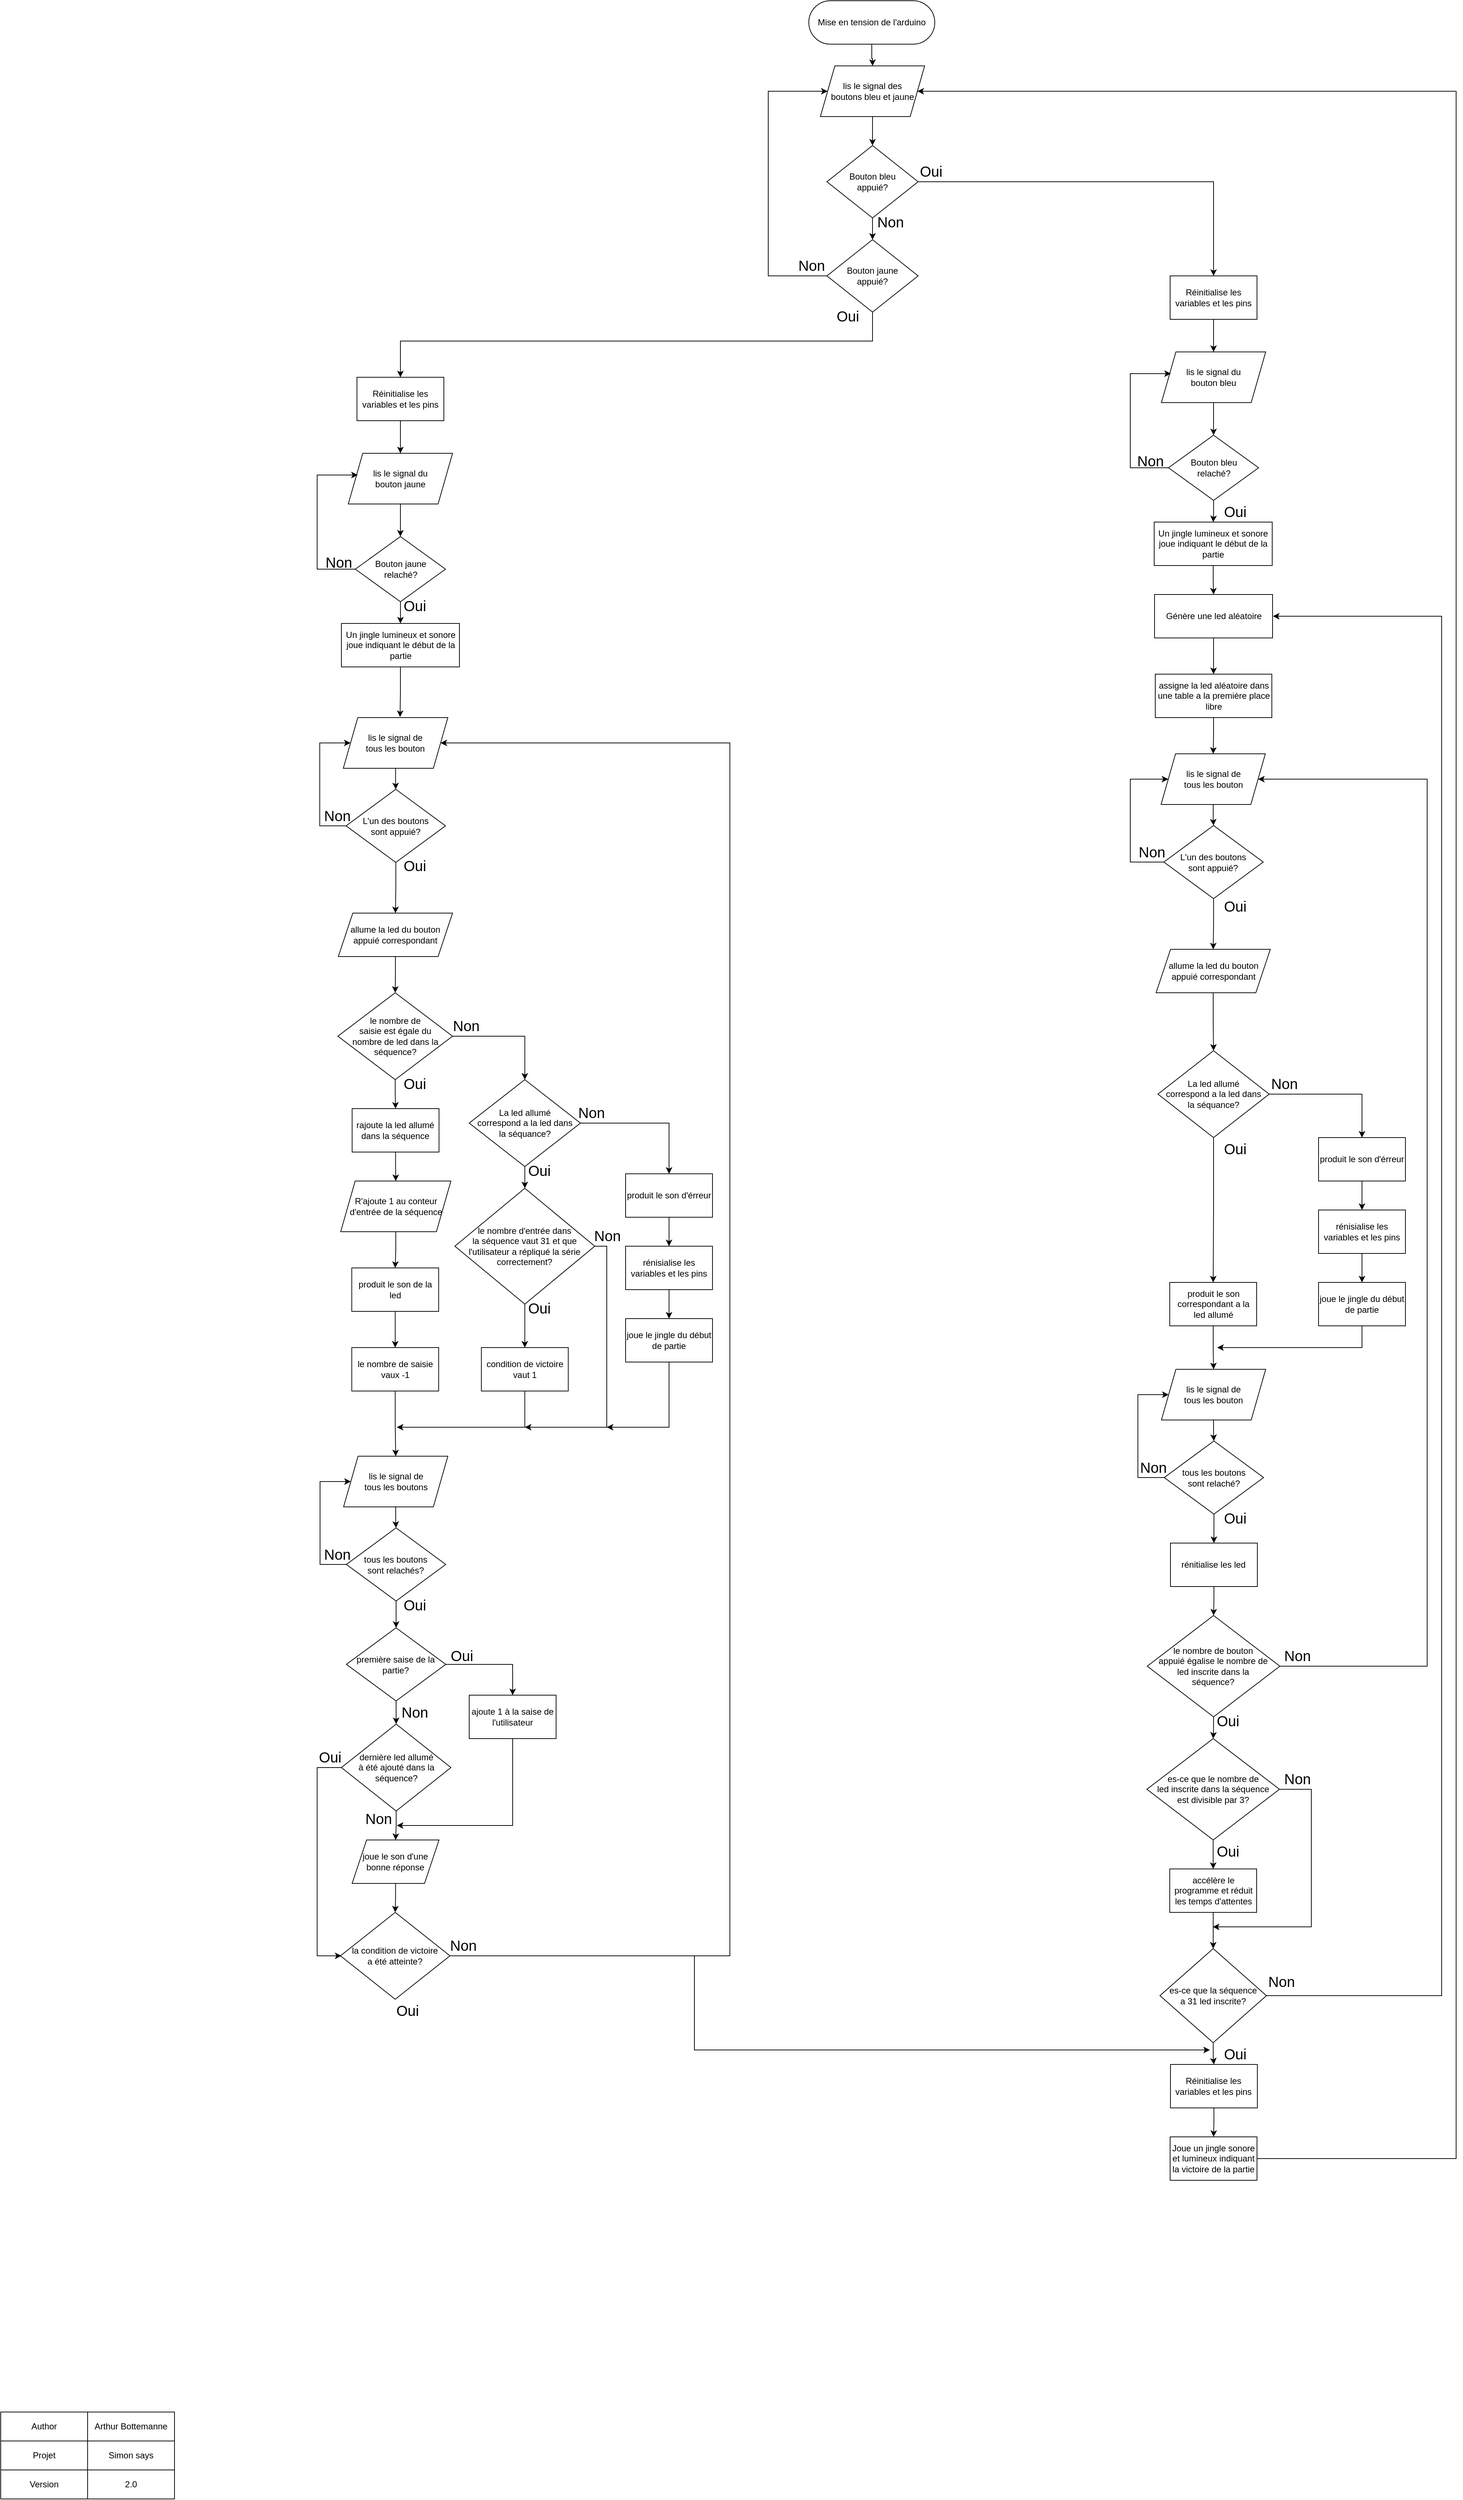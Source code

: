<mxfile version="14.5.1" type="device"><diagram id="EsCPpUALSrnxsqjqgeBU" name="Page-1"><mxGraphModel dx="4951" dy="2364" grid="1" gridSize="10" guides="1" tooltips="1" connect="1" arrows="1" fold="1" page="1" pageScale="1" pageWidth="827" pageHeight="1169" math="0" shadow="0"><root><mxCell id="0"/><mxCell id="1" parent="0"/><mxCell id="ux7TA95_iV9P_uFQLian-8" style="edgeStyle=orthogonalEdgeStyle;rounded=0;orthogonalLoop=1;jettySize=auto;html=1;entryX=0.5;entryY=0;entryDx=0;entryDy=0;" parent="1" source="VjRjvt4UiLMIAmzE3RNo-1" target="ux7TA95_iV9P_uFQLian-7" edge="1"><mxGeometry relative="1" as="geometry"/></mxCell><mxCell id="VjRjvt4UiLMIAmzE3RNo-1" value="Mise en tension de l'arduino" style="rounded=1;whiteSpace=wrap;html=1;arcSize=50;" parent="1" vertex="1"><mxGeometry x="326" y="30" width="174" height="60" as="geometry"/></mxCell><mxCell id="VjRjvt4UiLMIAmzE3RNo-11" style="edgeStyle=orthogonalEdgeStyle;rounded=0;orthogonalLoop=1;jettySize=auto;html=1;" parent="1" source="VjRjvt4UiLMIAmzE3RNo-7" target="VjRjvt4UiLMIAmzE3RNo-10" edge="1"><mxGeometry relative="1" as="geometry"/></mxCell><mxCell id="VjRjvt4UiLMIAmzE3RNo-7" value="Un jingle lumineux et sonore joue indiquant le début de la partie" style="rounded=0;whiteSpace=wrap;html=1;" parent="1" vertex="1"><mxGeometry x="803" y="750" width="163" height="60" as="geometry"/></mxCell><mxCell id="VjRjvt4UiLMIAmzE3RNo-13" value="" style="edgeStyle=orthogonalEdgeStyle;rounded=0;orthogonalLoop=1;jettySize=auto;html=1;" parent="1" source="VjRjvt4UiLMIAmzE3RNo-10" target="VjRjvt4UiLMIAmzE3RNo-12" edge="1"><mxGeometry relative="1" as="geometry"/></mxCell><mxCell id="VjRjvt4UiLMIAmzE3RNo-10" value="Génère une led aléatoire" style="rounded=0;whiteSpace=wrap;html=1;" parent="1" vertex="1"><mxGeometry x="803.5" y="850" width="163" height="60" as="geometry"/></mxCell><mxCell id="ux7TA95_iV9P_uFQLian-32" style="edgeStyle=orthogonalEdgeStyle;rounded=0;orthogonalLoop=1;jettySize=auto;html=1;entryX=0.5;entryY=0;entryDx=0;entryDy=0;" parent="1" source="VjRjvt4UiLMIAmzE3RNo-12" target="ux7TA95_iV9P_uFQLian-31" edge="1"><mxGeometry relative="1" as="geometry"/></mxCell><mxCell id="VjRjvt4UiLMIAmzE3RNo-12" value="assigne la led aléatoire dans une table a la première place libre" style="whiteSpace=wrap;html=1;rounded=0;" parent="1" vertex="1"><mxGeometry x="804.5" y="960" width="161" height="60" as="geometry"/></mxCell><mxCell id="ux7TA95_iV9P_uFQLian-13" style="edgeStyle=orthogonalEdgeStyle;rounded=0;orthogonalLoop=1;jettySize=auto;html=1;entryX=0.5;entryY=0;entryDx=0;entryDy=0;" parent="1" source="ux7TA95_iV9P_uFQLian-7" target="ux7TA95_iV9P_uFQLian-9" edge="1"><mxGeometry relative="1" as="geometry"/></mxCell><mxCell id="ux7TA95_iV9P_uFQLian-7" value="lis le signal des&lt;br&gt;boutons bleu et jaune" style="shape=parallelogram;perimeter=parallelogramPerimeter;whiteSpace=wrap;html=1;fixedSize=1;" parent="1" vertex="1"><mxGeometry x="342" y="120" width="144" height="70" as="geometry"/></mxCell><mxCell id="ux7TA95_iV9P_uFQLian-14" style="edgeStyle=orthogonalEdgeStyle;rounded=0;orthogonalLoop=1;jettySize=auto;html=1;entryX=0.5;entryY=0;entryDx=0;entryDy=0;" parent="1" source="ux7TA95_iV9P_uFQLian-9" target="ux7TA95_iV9P_uFQLian-10" edge="1"><mxGeometry relative="1" as="geometry"/></mxCell><mxCell id="ux7TA95_iV9P_uFQLian-47" style="edgeStyle=orthogonalEdgeStyle;rounded=0;orthogonalLoop=1;jettySize=auto;html=1;entryX=0.5;entryY=0;entryDx=0;entryDy=0;" parent="1" source="ux7TA95_iV9P_uFQLian-9" target="ux7TA95_iV9P_uFQLian-17" edge="1"><mxGeometry relative="1" as="geometry"/></mxCell><mxCell id="ux7TA95_iV9P_uFQLian-9" value="Bouton bleu &lt;br&gt;appuié?" style="rhombus;whiteSpace=wrap;html=1;" parent="1" vertex="1"><mxGeometry x="351" y="230" width="126" height="100" as="geometry"/></mxCell><mxCell id="ux7TA95_iV9P_uFQLian-11" style="edgeStyle=orthogonalEdgeStyle;rounded=0;orthogonalLoop=1;jettySize=auto;html=1;entryX=0;entryY=0.5;entryDx=0;entryDy=0;" parent="1" source="ux7TA95_iV9P_uFQLian-10" target="ux7TA95_iV9P_uFQLian-7" edge="1"><mxGeometry relative="1" as="geometry"><mxPoint x="190" y="150" as="targetPoint"/><Array as="points"><mxPoint x="270" y="410"/><mxPoint x="270" y="155"/></Array></mxGeometry></mxCell><mxCell id="ux7TA95_iV9P_uFQLian-95" style="edgeStyle=orthogonalEdgeStyle;rounded=0;orthogonalLoop=1;jettySize=auto;html=1;entryX=0.5;entryY=0;entryDx=0;entryDy=0;" parent="1" source="ux7TA95_iV9P_uFQLian-10" target="ux7TA95_iV9P_uFQLian-90" edge="1"><mxGeometry relative="1" as="geometry"><Array as="points"><mxPoint x="414" y="500"/><mxPoint x="-238" y="500"/></Array></mxGeometry></mxCell><mxCell id="ux7TA95_iV9P_uFQLian-10" value="Bouton jaune&lt;br&gt;appuié?" style="rhombus;whiteSpace=wrap;html=1;" parent="1" vertex="1"><mxGeometry x="351" y="360" width="126" height="100" as="geometry"/></mxCell><mxCell id="ux7TA95_iV9P_uFQLian-20" style="edgeStyle=orthogonalEdgeStyle;rounded=0;orthogonalLoop=1;jettySize=auto;html=1;entryX=0.5;entryY=0;entryDx=0;entryDy=0;" parent="1" source="ux7TA95_iV9P_uFQLian-17" target="ux7TA95_iV9P_uFQLian-18" edge="1"><mxGeometry relative="1" as="geometry"/></mxCell><mxCell id="ux7TA95_iV9P_uFQLian-17" value="Réinitialise les variables et les pins" style="rounded=0;whiteSpace=wrap;html=1;" parent="1" vertex="1"><mxGeometry x="825" y="410" width="120" height="60" as="geometry"/></mxCell><mxCell id="ux7TA95_iV9P_uFQLian-22" style="edgeStyle=orthogonalEdgeStyle;rounded=0;orthogonalLoop=1;jettySize=auto;html=1;entryX=0.5;entryY=0;entryDx=0;entryDy=0;" parent="1" source="ux7TA95_iV9P_uFQLian-18" target="ux7TA95_iV9P_uFQLian-21" edge="1"><mxGeometry relative="1" as="geometry"/></mxCell><mxCell id="ux7TA95_iV9P_uFQLian-18" value="lis le signal du &lt;br&gt;bouton bleu" style="shape=parallelogram;perimeter=parallelogramPerimeter;whiteSpace=wrap;html=1;fixedSize=1;" parent="1" vertex="1"><mxGeometry x="813" y="515" width="144" height="70" as="geometry"/></mxCell><mxCell id="ux7TA95_iV9P_uFQLian-23" style="edgeStyle=orthogonalEdgeStyle;rounded=0;orthogonalLoop=1;jettySize=auto;html=1;entryX=0.091;entryY=0.429;entryDx=0;entryDy=0;entryPerimeter=0;" parent="1" source="ux7TA95_iV9P_uFQLian-21" target="ux7TA95_iV9P_uFQLian-18" edge="1"><mxGeometry relative="1" as="geometry"><mxPoint x="730" y="530" as="targetPoint"/><Array as="points"><mxPoint x="770" y="675"/><mxPoint x="770" y="545"/></Array></mxGeometry></mxCell><mxCell id="ux7TA95_iV9P_uFQLian-25" style="edgeStyle=orthogonalEdgeStyle;rounded=0;orthogonalLoop=1;jettySize=auto;html=1;entryX=0.5;entryY=0;entryDx=0;entryDy=0;" parent="1" source="ux7TA95_iV9P_uFQLian-21" target="VjRjvt4UiLMIAmzE3RNo-7" edge="1"><mxGeometry relative="1" as="geometry"/></mxCell><mxCell id="ux7TA95_iV9P_uFQLian-21" value="Bouton bleu &lt;br&gt;relaché?" style="rhombus;whiteSpace=wrap;html=1;" parent="1" vertex="1"><mxGeometry x="822.75" y="630" width="124.5" height="90" as="geometry"/></mxCell><mxCell id="ux7TA95_iV9P_uFQLian-35" style="edgeStyle=orthogonalEdgeStyle;rounded=0;orthogonalLoop=1;jettySize=auto;html=1;entryX=0.5;entryY=0;entryDx=0;entryDy=0;" parent="1" source="ux7TA95_iV9P_uFQLian-31" target="ux7TA95_iV9P_uFQLian-33" edge="1"><mxGeometry relative="1" as="geometry"/></mxCell><mxCell id="ux7TA95_iV9P_uFQLian-31" value="lis le signal de &lt;br&gt;tous les bouton" style="shape=parallelogram;perimeter=parallelogramPerimeter;whiteSpace=wrap;html=1;fixedSize=1;" parent="1" vertex="1"><mxGeometry x="812.5" y="1070" width="144" height="70" as="geometry"/></mxCell><mxCell id="ux7TA95_iV9P_uFQLian-34" style="edgeStyle=orthogonalEdgeStyle;rounded=0;orthogonalLoop=1;jettySize=auto;html=1;entryX=0;entryY=0.5;entryDx=0;entryDy=0;" parent="1" source="ux7TA95_iV9P_uFQLian-33" target="ux7TA95_iV9P_uFQLian-31" edge="1"><mxGeometry relative="1" as="geometry"><mxPoint x="770" y="1100" as="targetPoint"/><Array as="points"><mxPoint x="770" y="1220"/><mxPoint x="770" y="1105"/></Array></mxGeometry></mxCell><mxCell id="ux7TA95_iV9P_uFQLian-87" style="edgeStyle=orthogonalEdgeStyle;rounded=0;orthogonalLoop=1;jettySize=auto;html=1;entryX=0.5;entryY=0;entryDx=0;entryDy=0;" parent="1" source="ux7TA95_iV9P_uFQLian-33" target="ux7TA95_iV9P_uFQLian-86" edge="1"><mxGeometry relative="1" as="geometry"/></mxCell><mxCell id="ux7TA95_iV9P_uFQLian-33" value="L'un des boutons &lt;br&gt;sont appuié?" style="rhombus;whiteSpace=wrap;html=1;" parent="1" vertex="1"><mxGeometry x="816.37" y="1169" width="137.25" height="101" as="geometry"/></mxCell><mxCell id="ux7TA95_iV9P_uFQLian-51" style="edgeStyle=orthogonalEdgeStyle;rounded=0;orthogonalLoop=1;jettySize=auto;html=1;" parent="1" source="ux7TA95_iV9P_uFQLian-49" edge="1"><mxGeometry relative="1" as="geometry"><mxPoint x="1090" y="1600" as="targetPoint"/><Array as="points"><mxPoint x="1090" y="1540"/></Array></mxGeometry></mxCell><mxCell id="ux7TA95_iV9P_uFQLian-59" style="edgeStyle=orthogonalEdgeStyle;rounded=0;orthogonalLoop=1;jettySize=auto;html=1;entryX=0.5;entryY=0;entryDx=0;entryDy=0;" parent="1" source="ux7TA95_iV9P_uFQLian-49" target="ux7TA95_iV9P_uFQLian-58" edge="1"><mxGeometry relative="1" as="geometry"/></mxCell><mxCell id="ux7TA95_iV9P_uFQLian-49" value="La led allumé &lt;br&gt;correspond a la led dans &lt;br&gt;la séquance?" style="rhombus;whiteSpace=wrap;html=1;" parent="1" vertex="1"><mxGeometry x="808.18" y="1480" width="153.62" height="120" as="geometry"/></mxCell><mxCell id="ux7TA95_iV9P_uFQLian-53" style="edgeStyle=orthogonalEdgeStyle;rounded=0;orthogonalLoop=1;jettySize=auto;html=1;" parent="1" source="ux7TA95_iV9P_uFQLian-52" edge="1"><mxGeometry relative="1" as="geometry"><mxPoint x="1090" y="1700" as="targetPoint"/></mxGeometry></mxCell><mxCell id="ux7TA95_iV9P_uFQLian-52" value="produit le son d'érreur" style="rounded=0;whiteSpace=wrap;html=1;" parent="1" vertex="1"><mxGeometry x="1030" y="1600" width="120" height="60" as="geometry"/></mxCell><mxCell id="ux7TA95_iV9P_uFQLian-55" style="edgeStyle=orthogonalEdgeStyle;rounded=0;orthogonalLoop=1;jettySize=auto;html=1;" parent="1" source="ux7TA95_iV9P_uFQLian-54" edge="1"><mxGeometry relative="1" as="geometry"><mxPoint x="1090" y="1800" as="targetPoint"/></mxGeometry></mxCell><mxCell id="ux7TA95_iV9P_uFQLian-54" value="rénisialise les variables et les pins" style="rounded=0;whiteSpace=wrap;html=1;" parent="1" vertex="1"><mxGeometry x="1030" y="1700" width="120" height="60" as="geometry"/></mxCell><mxCell id="ux7TA95_iV9P_uFQLian-61" style="edgeStyle=orthogonalEdgeStyle;rounded=0;orthogonalLoop=1;jettySize=auto;html=1;" parent="1" source="ux7TA95_iV9P_uFQLian-56" edge="1"><mxGeometry relative="1" as="geometry"><mxPoint x="890" y="1890" as="targetPoint"/><Array as="points"><mxPoint x="1090" y="1890"/></Array></mxGeometry></mxCell><mxCell id="ux7TA95_iV9P_uFQLian-56" value="joue le jingle du début de partie" style="rounded=0;whiteSpace=wrap;html=1;" parent="1" vertex="1"><mxGeometry x="1030" y="1800" width="120" height="60" as="geometry"/></mxCell><mxCell id="ux7TA95_iV9P_uFQLian-66" style="edgeStyle=orthogonalEdgeStyle;rounded=0;orthogonalLoop=1;jettySize=auto;html=1;entryX=0.5;entryY=0;entryDx=0;entryDy=0;" parent="1" source="ux7TA95_iV9P_uFQLian-58" target="ux7TA95_iV9P_uFQLian-63" edge="1"><mxGeometry relative="1" as="geometry"/></mxCell><mxCell id="ux7TA95_iV9P_uFQLian-58" value="produit le son correspondant a la led allumé" style="rounded=0;whiteSpace=wrap;html=1;" parent="1" vertex="1"><mxGeometry x="824.5" y="1800" width="120" height="60" as="geometry"/></mxCell><mxCell id="ux7TA95_iV9P_uFQLian-62" style="edgeStyle=orthogonalEdgeStyle;rounded=0;orthogonalLoop=1;jettySize=auto;html=1;entryX=0.5;entryY=0;entryDx=0;entryDy=0;" parent="1" source="ux7TA95_iV9P_uFQLian-63" target="ux7TA95_iV9P_uFQLian-65" edge="1"><mxGeometry relative="1" as="geometry"/></mxCell><mxCell id="ux7TA95_iV9P_uFQLian-63" value="lis le signal de &lt;br&gt;tous les bouton" style="shape=parallelogram;perimeter=parallelogramPerimeter;whiteSpace=wrap;html=1;fixedSize=1;" parent="1" vertex="1"><mxGeometry x="813" y="1920" width="144" height="70" as="geometry"/></mxCell><mxCell id="ux7TA95_iV9P_uFQLian-64" style="edgeStyle=orthogonalEdgeStyle;rounded=0;orthogonalLoop=1;jettySize=auto;html=1;entryX=0;entryY=0.5;entryDx=0;entryDy=0;" parent="1" source="ux7TA95_iV9P_uFQLian-65" target="ux7TA95_iV9P_uFQLian-63" edge="1"><mxGeometry relative="1" as="geometry"><mxPoint x="770.5" y="1950" as="targetPoint"/><Array as="points"><mxPoint x="780.5" y="2070"/><mxPoint x="780.5" y="1955"/></Array></mxGeometry></mxCell><mxCell id="ux7TA95_iV9P_uFQLian-67" style="edgeStyle=orthogonalEdgeStyle;rounded=0;orthogonalLoop=1;jettySize=auto;html=1;" parent="1" source="ux7TA95_iV9P_uFQLian-65" edge="1"><mxGeometry relative="1" as="geometry"><mxPoint x="885.495" y="2160" as="targetPoint"/></mxGeometry></mxCell><mxCell id="ux7TA95_iV9P_uFQLian-65" value="tous les boutons &lt;br&gt;sont relaché?" style="rhombus;whiteSpace=wrap;html=1;" parent="1" vertex="1"><mxGeometry x="816.87" y="2019" width="137.25" height="101" as="geometry"/></mxCell><mxCell id="ux7TA95_iV9P_uFQLian-71" style="edgeStyle=orthogonalEdgeStyle;rounded=0;orthogonalLoop=1;jettySize=auto;html=1;entryX=0.5;entryY=0;entryDx=0;entryDy=0;" parent="1" source="ux7TA95_iV9P_uFQLian-69" target="ux7TA95_iV9P_uFQLian-70" edge="1"><mxGeometry relative="1" as="geometry"/></mxCell><mxCell id="ux7TA95_iV9P_uFQLian-69" value="rénitialise les led" style="rounded=0;whiteSpace=wrap;html=1;" parent="1" vertex="1"><mxGeometry x="825.49" y="2160" width="120" height="60" as="geometry"/></mxCell><mxCell id="ux7TA95_iV9P_uFQLian-72" style="edgeStyle=orthogonalEdgeStyle;rounded=0;orthogonalLoop=1;jettySize=auto;html=1;entryX=1;entryY=0.5;entryDx=0;entryDy=0;" parent="1" source="ux7TA95_iV9P_uFQLian-70" target="ux7TA95_iV9P_uFQLian-31" edge="1"><mxGeometry relative="1" as="geometry"><Array as="points"><mxPoint x="1180" y="2330"/><mxPoint x="1180" y="1105"/></Array></mxGeometry></mxCell><mxCell id="ux7TA95_iV9P_uFQLian-74" style="edgeStyle=orthogonalEdgeStyle;rounded=0;orthogonalLoop=1;jettySize=auto;html=1;entryX=0.5;entryY=0;entryDx=0;entryDy=0;" parent="1" source="ux7TA95_iV9P_uFQLian-70" target="ux7TA95_iV9P_uFQLian-73" edge="1"><mxGeometry relative="1" as="geometry"/></mxCell><mxCell id="ux7TA95_iV9P_uFQLian-70" value="le nombre de bouton &lt;br&gt;appuié égalise le nombre de &lt;br&gt;led inscrite dans la &lt;br&gt;séquence?" style="rhombus;whiteSpace=wrap;html=1;" parent="1" vertex="1"><mxGeometry x="793.44" y="2260" width="183.13" height="140" as="geometry"/></mxCell><mxCell id="ux7TA95_iV9P_uFQLian-76" style="edgeStyle=orthogonalEdgeStyle;rounded=0;orthogonalLoop=1;jettySize=auto;html=1;entryX=0.5;entryY=0;entryDx=0;entryDy=0;" parent="1" source="ux7TA95_iV9P_uFQLian-73" target="ux7TA95_iV9P_uFQLian-75" edge="1"><mxGeometry relative="1" as="geometry"/></mxCell><mxCell id="ux7TA95_iV9P_uFQLian-79" style="edgeStyle=orthogonalEdgeStyle;rounded=0;orthogonalLoop=1;jettySize=auto;html=1;" parent="1" source="ux7TA95_iV9P_uFQLian-73" edge="1"><mxGeometry relative="1" as="geometry"><mxPoint x="884" y="2690" as="targetPoint"/><Array as="points"><mxPoint x="1020" y="2500"/><mxPoint x="1020" y="2690"/></Array></mxGeometry></mxCell><mxCell id="ux7TA95_iV9P_uFQLian-73" value="es-ce que le nombre de &lt;br&gt;led inscrite dans la séquence &lt;br&gt;est divisible par 3?" style="rhombus;whiteSpace=wrap;html=1;" parent="1" vertex="1"><mxGeometry x="792.93" y="2430" width="183.13" height="140" as="geometry"/></mxCell><mxCell id="ux7TA95_iV9P_uFQLian-78" style="edgeStyle=orthogonalEdgeStyle;rounded=0;orthogonalLoop=1;jettySize=auto;html=1;entryX=0.5;entryY=0;entryDx=0;entryDy=0;" parent="1" source="ux7TA95_iV9P_uFQLian-75" target="ux7TA95_iV9P_uFQLian-77" edge="1"><mxGeometry relative="1" as="geometry"/></mxCell><mxCell id="ux7TA95_iV9P_uFQLian-75" value="accélère le programme et réduit les temps d'attentes" style="rounded=0;whiteSpace=wrap;html=1;" parent="1" vertex="1"><mxGeometry x="824.5" y="2610" width="120" height="60" as="geometry"/></mxCell><mxCell id="ux7TA95_iV9P_uFQLian-80" style="edgeStyle=orthogonalEdgeStyle;rounded=0;orthogonalLoop=1;jettySize=auto;html=1;" parent="1" source="ux7TA95_iV9P_uFQLian-77" edge="1"><mxGeometry relative="1" as="geometry"><mxPoint x="967" y="880" as="targetPoint"/><Array as="points"><mxPoint x="1200" y="2785"/><mxPoint x="1200" y="880"/></Array></mxGeometry></mxCell><mxCell id="ux7TA95_iV9P_uFQLian-82" style="edgeStyle=orthogonalEdgeStyle;rounded=0;orthogonalLoop=1;jettySize=auto;html=1;entryX=0.5;entryY=0;entryDx=0;entryDy=0;" parent="1" source="ux7TA95_iV9P_uFQLian-77" target="ux7TA95_iV9P_uFQLian-81" edge="1"><mxGeometry relative="1" as="geometry"/></mxCell><mxCell id="ux7TA95_iV9P_uFQLian-77" value="es-ce que la séquence &lt;br&gt;a 31 led inscrite?" style="rhombus;whiteSpace=wrap;html=1;" parent="1" vertex="1"><mxGeometry x="810.97" y="2720" width="147.07" height="130" as="geometry"/></mxCell><mxCell id="ux7TA95_iV9P_uFQLian-84" style="edgeStyle=orthogonalEdgeStyle;rounded=0;orthogonalLoop=1;jettySize=auto;html=1;entryX=0.5;entryY=0;entryDx=0;entryDy=0;" parent="1" source="ux7TA95_iV9P_uFQLian-81" target="ux7TA95_iV9P_uFQLian-83" edge="1"><mxGeometry relative="1" as="geometry"/></mxCell><mxCell id="ux7TA95_iV9P_uFQLian-81" value="Réinitialise les variables et les pins" style="rounded=0;whiteSpace=wrap;html=1;" parent="1" vertex="1"><mxGeometry x="825.49" y="2880" width="120" height="60" as="geometry"/></mxCell><mxCell id="ux7TA95_iV9P_uFQLian-85" style="edgeStyle=orthogonalEdgeStyle;rounded=0;orthogonalLoop=1;jettySize=auto;html=1;entryX=1;entryY=0.5;entryDx=0;entryDy=0;" parent="1" source="ux7TA95_iV9P_uFQLian-83" target="ux7TA95_iV9P_uFQLian-7" edge="1"><mxGeometry relative="1" as="geometry"><mxPoint x="1220" y="170" as="targetPoint"/><Array as="points"><mxPoint x="1220" y="3010"/><mxPoint x="1220" y="155"/></Array></mxGeometry></mxCell><mxCell id="ux7TA95_iV9P_uFQLian-83" value="Joue un jingle sonore et lumineux indiquant la victoire de la partie" style="rounded=0;whiteSpace=wrap;html=1;" parent="1" vertex="1"><mxGeometry x="825" y="2980" width="120" height="60" as="geometry"/></mxCell><mxCell id="ux7TA95_iV9P_uFQLian-88" style="edgeStyle=orthogonalEdgeStyle;rounded=0;orthogonalLoop=1;jettySize=auto;html=1;entryX=0.5;entryY=0;entryDx=0;entryDy=0;" parent="1" source="ux7TA95_iV9P_uFQLian-86" target="ux7TA95_iV9P_uFQLian-49" edge="1"><mxGeometry relative="1" as="geometry"/></mxCell><mxCell id="ux7TA95_iV9P_uFQLian-86" value="&lt;span&gt;allume la led du bouton appuié correspondant&lt;/span&gt;" style="shape=parallelogram;perimeter=parallelogramPerimeter;whiteSpace=wrap;html=1;fixedSize=1;" parent="1" vertex="1"><mxGeometry x="805.62" y="1340" width="157.76" height="60" as="geometry"/></mxCell><mxCell id="ux7TA95_iV9P_uFQLian-89" style="edgeStyle=orthogonalEdgeStyle;rounded=0;orthogonalLoop=1;jettySize=auto;html=1;entryX=0.5;entryY=0;entryDx=0;entryDy=0;" parent="1" source="ux7TA95_iV9P_uFQLian-90" target="ux7TA95_iV9P_uFQLian-92" edge="1"><mxGeometry relative="1" as="geometry"/></mxCell><mxCell id="ux7TA95_iV9P_uFQLian-90" value="Réinitialise les variables et les pins" style="rounded=0;whiteSpace=wrap;html=1;" parent="1" vertex="1"><mxGeometry x="-298" y="550" width="120" height="60" as="geometry"/></mxCell><mxCell id="ux7TA95_iV9P_uFQLian-91" style="edgeStyle=orthogonalEdgeStyle;rounded=0;orthogonalLoop=1;jettySize=auto;html=1;entryX=0.5;entryY=0;entryDx=0;entryDy=0;" parent="1" source="ux7TA95_iV9P_uFQLian-92" target="ux7TA95_iV9P_uFQLian-94" edge="1"><mxGeometry relative="1" as="geometry"/></mxCell><mxCell id="ux7TA95_iV9P_uFQLian-92" value="lis le signal du &lt;br&gt;bouton jaune" style="shape=parallelogram;perimeter=parallelogramPerimeter;whiteSpace=wrap;html=1;fixedSize=1;" parent="1" vertex="1"><mxGeometry x="-310" y="655" width="144" height="70" as="geometry"/></mxCell><mxCell id="ux7TA95_iV9P_uFQLian-93" style="edgeStyle=orthogonalEdgeStyle;rounded=0;orthogonalLoop=1;jettySize=auto;html=1;entryX=0.091;entryY=0.429;entryDx=0;entryDy=0;entryPerimeter=0;" parent="1" source="ux7TA95_iV9P_uFQLian-94" target="ux7TA95_iV9P_uFQLian-92" edge="1"><mxGeometry relative="1" as="geometry"><mxPoint x="-393" y="670" as="targetPoint"/><Array as="points"><mxPoint x="-353" y="815"/><mxPoint x="-353" y="685"/></Array></mxGeometry></mxCell><mxCell id="ux7TA95_iV9P_uFQLian-97" style="edgeStyle=orthogonalEdgeStyle;rounded=0;orthogonalLoop=1;jettySize=auto;html=1;entryX=0.5;entryY=0;entryDx=0;entryDy=0;" parent="1" source="ux7TA95_iV9P_uFQLian-94" target="ux7TA95_iV9P_uFQLian-96" edge="1"><mxGeometry relative="1" as="geometry"/></mxCell><mxCell id="ux7TA95_iV9P_uFQLian-94" value="Bouton jaune&lt;br&gt;relaché?" style="rhombus;whiteSpace=wrap;html=1;" parent="1" vertex="1"><mxGeometry x="-300.25" y="770" width="124.5" height="90" as="geometry"/></mxCell><mxCell id="ux7TA95_iV9P_uFQLian-104" style="edgeStyle=orthogonalEdgeStyle;rounded=0;orthogonalLoop=1;jettySize=auto;html=1;entryX=0.543;entryY=-0.012;entryDx=0;entryDy=0;entryPerimeter=0;" parent="1" source="ux7TA95_iV9P_uFQLian-96" target="ux7TA95_iV9P_uFQLian-99" edge="1"><mxGeometry relative="1" as="geometry"/></mxCell><mxCell id="ux7TA95_iV9P_uFQLian-96" value="Un jingle lumineux et sonore joue indiquant le début de la partie" style="rounded=0;whiteSpace=wrap;html=1;" parent="1" vertex="1"><mxGeometry x="-319.5" y="890" width="163" height="60" as="geometry"/></mxCell><mxCell id="ux7TA95_iV9P_uFQLian-98" style="edgeStyle=orthogonalEdgeStyle;rounded=0;orthogonalLoop=1;jettySize=auto;html=1;entryX=0.5;entryY=0;entryDx=0;entryDy=0;" parent="1" source="ux7TA95_iV9P_uFQLian-99" target="ux7TA95_iV9P_uFQLian-102" edge="1"><mxGeometry relative="1" as="geometry"/></mxCell><mxCell id="ux7TA95_iV9P_uFQLian-99" value="lis le signal de &lt;br&gt;tous les bouton" style="shape=parallelogram;perimeter=parallelogramPerimeter;whiteSpace=wrap;html=1;fixedSize=1;" parent="1" vertex="1"><mxGeometry x="-316.88" y="1020" width="144.38" height="70" as="geometry"/></mxCell><mxCell id="ux7TA95_iV9P_uFQLian-100" style="edgeStyle=orthogonalEdgeStyle;rounded=0;orthogonalLoop=1;jettySize=auto;html=1;entryX=0;entryY=0.5;entryDx=0;entryDy=0;" parent="1" source="ux7TA95_iV9P_uFQLian-102" target="ux7TA95_iV9P_uFQLian-99" edge="1"><mxGeometry relative="1" as="geometry"><mxPoint x="-359.38" y="1050" as="targetPoint"/><Array as="points"><mxPoint x="-349.38" y="1170"/><mxPoint x="-349.38" y="1055"/></Array></mxGeometry></mxCell><mxCell id="ux7TA95_iV9P_uFQLian-101" style="edgeStyle=orthogonalEdgeStyle;rounded=0;orthogonalLoop=1;jettySize=auto;html=1;entryX=0.5;entryY=0;entryDx=0;entryDy=0;" parent="1" source="ux7TA95_iV9P_uFQLian-102" target="ux7TA95_iV9P_uFQLian-103" edge="1"><mxGeometry relative="1" as="geometry"/></mxCell><mxCell id="ux7TA95_iV9P_uFQLian-102" value="L'un des boutons &lt;br&gt;sont appuié?" style="rhombus;whiteSpace=wrap;html=1;" parent="1" vertex="1"><mxGeometry x="-313.01" y="1119" width="137.25" height="101" as="geometry"/></mxCell><mxCell id="ux7TA95_iV9P_uFQLian-106" style="edgeStyle=orthogonalEdgeStyle;rounded=0;orthogonalLoop=1;jettySize=auto;html=1;entryX=0.5;entryY=0;entryDx=0;entryDy=0;" parent="1" source="ux7TA95_iV9P_uFQLian-103" target="ux7TA95_iV9P_uFQLian-105" edge="1"><mxGeometry relative="1" as="geometry"/></mxCell><mxCell id="ux7TA95_iV9P_uFQLian-103" value="&lt;span&gt;allume la led du bouton appuié correspondant&lt;/span&gt;" style="shape=parallelogram;perimeter=parallelogramPerimeter;whiteSpace=wrap;html=1;fixedSize=1;" parent="1" vertex="1"><mxGeometry x="-323.76" y="1290" width="157.76" height="60" as="geometry"/></mxCell><mxCell id="ux7TA95_iV9P_uFQLian-109" style="edgeStyle=orthogonalEdgeStyle;rounded=0;orthogonalLoop=1;jettySize=auto;html=1;entryX=0.5;entryY=0;entryDx=0;entryDy=0;" parent="1" source="ux7TA95_iV9P_uFQLian-105" target="ux7TA95_iV9P_uFQLian-108" edge="1"><mxGeometry relative="1" as="geometry"/></mxCell><mxCell id="ux7TA95_iV9P_uFQLian-111" style="edgeStyle=orthogonalEdgeStyle;rounded=0;orthogonalLoop=1;jettySize=auto;html=1;entryX=0.5;entryY=0;entryDx=0;entryDy=0;" parent="1" source="ux7TA95_iV9P_uFQLian-105" target="ux7TA95_iV9P_uFQLian-110" edge="1"><mxGeometry relative="1" as="geometry"/></mxCell><mxCell id="ux7TA95_iV9P_uFQLian-105" value="le nombre de &lt;br&gt;saisie est égale du &lt;br&gt;nombre de led dans la &lt;br&gt;séquence?" style="rhombus;whiteSpace=wrap;html=1;" parent="1" vertex="1"><mxGeometry x="-324.38" y="1400" width="158.38" height="120" as="geometry"/></mxCell><mxCell id="ux7TA95_iV9P_uFQLian-119" style="edgeStyle=orthogonalEdgeStyle;rounded=0;orthogonalLoop=1;jettySize=auto;html=1;entryX=0.5;entryY=0;entryDx=0;entryDy=0;" parent="1" source="ux7TA95_iV9P_uFQLian-108" target="ux7TA95_iV9P_uFQLian-118" edge="1"><mxGeometry relative="1" as="geometry"/></mxCell><mxCell id="ux7TA95_iV9P_uFQLian-136" style="edgeStyle=orthogonalEdgeStyle;rounded=0;orthogonalLoop=1;jettySize=auto;html=1;entryX=0.5;entryY=0;entryDx=0;entryDy=0;" parent="1" source="ux7TA95_iV9P_uFQLian-108" target="ux7TA95_iV9P_uFQLian-132" edge="1"><mxGeometry relative="1" as="geometry"/></mxCell><mxCell id="ux7TA95_iV9P_uFQLian-108" value="La led allumé &lt;br&gt;correspond a la led dans &lt;br&gt;la séquance?" style="rhombus;whiteSpace=wrap;html=1;" parent="1" vertex="1"><mxGeometry x="-143" y="1520" width="153.62" height="120" as="geometry"/></mxCell><mxCell id="ux7TA95_iV9P_uFQLian-113" style="edgeStyle=orthogonalEdgeStyle;rounded=0;orthogonalLoop=1;jettySize=auto;html=1;entryX=0.5;entryY=0;entryDx=0;entryDy=0;" parent="1" source="ux7TA95_iV9P_uFQLian-110" target="ux7TA95_iV9P_uFQLian-112" edge="1"><mxGeometry relative="1" as="geometry"/></mxCell><mxCell id="ux7TA95_iV9P_uFQLian-110" value="rajoute la led allumé dans la séquence" style="rounded=0;whiteSpace=wrap;html=1;" parent="1" vertex="1"><mxGeometry x="-304.69" y="1560" width="120" height="60" as="geometry"/></mxCell><mxCell id="ux7TA95_iV9P_uFQLian-115" style="edgeStyle=orthogonalEdgeStyle;rounded=0;orthogonalLoop=1;jettySize=auto;html=1;entryX=0.5;entryY=0;entryDx=0;entryDy=0;" parent="1" source="ux7TA95_iV9P_uFQLian-112" target="ux7TA95_iV9P_uFQLian-114" edge="1"><mxGeometry relative="1" as="geometry"/></mxCell><mxCell id="ux7TA95_iV9P_uFQLian-112" value="R'ajoute 1 au conteur d'entrée de la séquence" style="shape=parallelogram;perimeter=parallelogramPerimeter;whiteSpace=wrap;html=1;fixedSize=1;" parent="1" vertex="1"><mxGeometry x="-320.48" y="1660" width="152.19" height="70" as="geometry"/></mxCell><mxCell id="ux7TA95_iV9P_uFQLian-117" style="edgeStyle=orthogonalEdgeStyle;rounded=0;orthogonalLoop=1;jettySize=auto;html=1;entryX=0.5;entryY=0;entryDx=0;entryDy=0;" parent="1" source="ux7TA95_iV9P_uFQLian-114" target="ux7TA95_iV9P_uFQLian-116" edge="1"><mxGeometry relative="1" as="geometry"/></mxCell><mxCell id="ux7TA95_iV9P_uFQLian-114" value="produit le son de la led" style="rounded=0;whiteSpace=wrap;html=1;" parent="1" vertex="1"><mxGeometry x="-305.19" y="1780" width="120" height="60" as="geometry"/></mxCell><mxCell id="ux7TA95_iV9P_uFQLian-127" style="edgeStyle=orthogonalEdgeStyle;rounded=0;orthogonalLoop=1;jettySize=auto;html=1;entryX=0.5;entryY=0;entryDx=0;entryDy=0;" parent="1" source="ux7TA95_iV9P_uFQLian-116" target="ux7TA95_iV9P_uFQLian-124" edge="1"><mxGeometry relative="1" as="geometry"/></mxCell><mxCell id="ux7TA95_iV9P_uFQLian-116" value="le nombre de saisie vaux -1" style="rounded=0;whiteSpace=wrap;html=1;" parent="1" vertex="1"><mxGeometry x="-305.19" y="1890" width="120" height="60" as="geometry"/></mxCell><mxCell id="ux7TA95_iV9P_uFQLian-121" style="edgeStyle=orthogonalEdgeStyle;rounded=0;orthogonalLoop=1;jettySize=auto;html=1;entryX=0.5;entryY=0;entryDx=0;entryDy=0;" parent="1" source="ux7TA95_iV9P_uFQLian-118" target="ux7TA95_iV9P_uFQLian-120" edge="1"><mxGeometry relative="1" as="geometry"/></mxCell><mxCell id="ux7TA95_iV9P_uFQLian-129" style="edgeStyle=orthogonalEdgeStyle;rounded=0;orthogonalLoop=1;jettySize=auto;html=1;" parent="1" source="ux7TA95_iV9P_uFQLian-118" edge="1"><mxGeometry relative="1" as="geometry"><mxPoint x="-66.185" y="2000" as="targetPoint"/><Array as="points"><mxPoint x="47" y="1750"/><mxPoint x="47" y="2000"/></Array></mxGeometry></mxCell><mxCell id="ux7TA95_iV9P_uFQLian-118" value="le nombre d'entrée dans &lt;br&gt;la séquence vaut 31 et que &lt;br&gt;l'utilisateur a répliqué la série &lt;br&gt;correctement?" style="rhombus;whiteSpace=wrap;html=1;" parent="1" vertex="1"><mxGeometry x="-162.78" y="1670" width="193.19" height="160" as="geometry"/></mxCell><mxCell id="ux7TA95_iV9P_uFQLian-128" style="edgeStyle=orthogonalEdgeStyle;rounded=0;orthogonalLoop=1;jettySize=auto;html=1;" parent="1" source="ux7TA95_iV9P_uFQLian-120" edge="1"><mxGeometry relative="1" as="geometry"><mxPoint x="-243" y="2000" as="targetPoint"/><Array as="points"><mxPoint x="-66" y="2000"/></Array></mxGeometry></mxCell><mxCell id="ux7TA95_iV9P_uFQLian-120" value="condition de victoire vaut 1" style="rounded=0;whiteSpace=wrap;html=1;" parent="1" vertex="1"><mxGeometry x="-126.19" y="1890" width="120" height="60" as="geometry"/></mxCell><mxCell id="ux7TA95_iV9P_uFQLian-123" style="edgeStyle=orthogonalEdgeStyle;rounded=0;orthogonalLoop=1;jettySize=auto;html=1;entryX=0.5;entryY=0;entryDx=0;entryDy=0;" parent="1" source="ux7TA95_iV9P_uFQLian-124" target="ux7TA95_iV9P_uFQLian-126" edge="1"><mxGeometry relative="1" as="geometry"/></mxCell><mxCell id="ux7TA95_iV9P_uFQLian-124" value="lis le signal de &lt;br&gt;tous les boutons" style="shape=parallelogram;perimeter=parallelogramPerimeter;whiteSpace=wrap;html=1;fixedSize=1;" parent="1" vertex="1"><mxGeometry x="-316.5" y="2040" width="144" height="70" as="geometry"/></mxCell><mxCell id="ux7TA95_iV9P_uFQLian-125" style="edgeStyle=orthogonalEdgeStyle;rounded=0;orthogonalLoop=1;jettySize=auto;html=1;entryX=0;entryY=0.5;entryDx=0;entryDy=0;" parent="1" source="ux7TA95_iV9P_uFQLian-126" target="ux7TA95_iV9P_uFQLian-124" edge="1"><mxGeometry relative="1" as="geometry"><mxPoint x="-359" y="2070" as="targetPoint"/><Array as="points"><mxPoint x="-349" y="2190"/><mxPoint x="-349" y="2075"/></Array></mxGeometry></mxCell><mxCell id="ux7TA95_iV9P_uFQLian-139" style="edgeStyle=orthogonalEdgeStyle;rounded=0;orthogonalLoop=1;jettySize=auto;html=1;" parent="1" source="ux7TA95_iV9P_uFQLian-126" target="ux7TA95_iV9P_uFQLian-138" edge="1"><mxGeometry relative="1" as="geometry"/></mxCell><mxCell id="ux7TA95_iV9P_uFQLian-126" value="tous les boutons &lt;br&gt;sont relachés?" style="rhombus;whiteSpace=wrap;html=1;" parent="1" vertex="1"><mxGeometry x="-312.63" y="2139" width="137.25" height="101" as="geometry"/></mxCell><mxCell id="ux7TA95_iV9P_uFQLian-131" style="edgeStyle=orthogonalEdgeStyle;rounded=0;orthogonalLoop=1;jettySize=auto;html=1;" parent="1" source="ux7TA95_iV9P_uFQLian-132" edge="1"><mxGeometry relative="1" as="geometry"><mxPoint x="133" y="1750" as="targetPoint"/></mxGeometry></mxCell><mxCell id="ux7TA95_iV9P_uFQLian-132" value="produit le son d'érreur" style="rounded=0;whiteSpace=wrap;html=1;" parent="1" vertex="1"><mxGeometry x="73" y="1650" width="120" height="60" as="geometry"/></mxCell><mxCell id="ux7TA95_iV9P_uFQLian-133" style="edgeStyle=orthogonalEdgeStyle;rounded=0;orthogonalLoop=1;jettySize=auto;html=1;" parent="1" source="ux7TA95_iV9P_uFQLian-134" edge="1"><mxGeometry relative="1" as="geometry"><mxPoint x="133" y="1850" as="targetPoint"/></mxGeometry></mxCell><mxCell id="ux7TA95_iV9P_uFQLian-134" value="rénisialise les variables et les pins" style="rounded=0;whiteSpace=wrap;html=1;" parent="1" vertex="1"><mxGeometry x="73" y="1750" width="120" height="60" as="geometry"/></mxCell><mxCell id="ux7TA95_iV9P_uFQLian-137" style="edgeStyle=orthogonalEdgeStyle;rounded=0;orthogonalLoop=1;jettySize=auto;html=1;" parent="1" source="ux7TA95_iV9P_uFQLian-135" edge="1"><mxGeometry relative="1" as="geometry"><mxPoint x="47" y="2000" as="targetPoint"/><Array as="points"><mxPoint x="133" y="2000"/></Array></mxGeometry></mxCell><mxCell id="ux7TA95_iV9P_uFQLian-135" value="joue le jingle du début de partie" style="rounded=0;whiteSpace=wrap;html=1;" parent="1" vertex="1"><mxGeometry x="73" y="1850" width="120" height="60" as="geometry"/></mxCell><mxCell id="ux7TA95_iV9P_uFQLian-141" style="edgeStyle=orthogonalEdgeStyle;rounded=0;orthogonalLoop=1;jettySize=auto;html=1;entryX=0.5;entryY=0;entryDx=0;entryDy=0;" parent="1" source="ux7TA95_iV9P_uFQLian-138" target="ux7TA95_iV9P_uFQLian-140" edge="1"><mxGeometry relative="1" as="geometry"/></mxCell><mxCell id="ux7TA95_iV9P_uFQLian-145" style="edgeStyle=orthogonalEdgeStyle;rounded=0;orthogonalLoop=1;jettySize=auto;html=1;entryX=0.5;entryY=0;entryDx=0;entryDy=0;" parent="1" source="ux7TA95_iV9P_uFQLian-138" target="ux7TA95_iV9P_uFQLian-146" edge="1"><mxGeometry relative="1" as="geometry"><mxPoint x="-113" y="2390" as="targetPoint"/></mxGeometry></mxCell><mxCell id="ux7TA95_iV9P_uFQLian-138" value="première saise de la partie?" style="rhombus;whiteSpace=wrap;html=1;" parent="1" vertex="1"><mxGeometry x="-312.63" y="2277" width="137.25" height="101" as="geometry"/></mxCell><mxCell id="ux7TA95_iV9P_uFQLian-143" style="edgeStyle=orthogonalEdgeStyle;rounded=0;orthogonalLoop=1;jettySize=auto;html=1;entryX=0.5;entryY=0;entryDx=0;entryDy=0;" parent="1" source="ux7TA95_iV9P_uFQLian-140" target="ux7TA95_iV9P_uFQLian-142" edge="1"><mxGeometry relative="1" as="geometry"/></mxCell><mxCell id="HAZP3pkT9GLWLdYS6gPq-36" style="edgeStyle=orthogonalEdgeStyle;rounded=0;orthogonalLoop=1;jettySize=auto;html=1;entryX=0.009;entryY=0.5;entryDx=0;entryDy=0;entryPerimeter=0;" parent="1" source="ux7TA95_iV9P_uFQLian-140" target="ux7TA95_iV9P_uFQLian-147" edge="1"><mxGeometry relative="1" as="geometry"><mxPoint x="-333" y="2730" as="targetPoint"/><Array as="points"><mxPoint x="-353" y="2470"/><mxPoint x="-353" y="2730"/></Array></mxGeometry></mxCell><mxCell id="ux7TA95_iV9P_uFQLian-140" value="dernière led allumé &lt;br&gt;à été ajouté dans la &lt;br&gt;séquence?" style="rhombus;whiteSpace=wrap;html=1;" parent="1" vertex="1"><mxGeometry x="-319.5" y="2410" width="151.26" height="120" as="geometry"/></mxCell><mxCell id="ux7TA95_iV9P_uFQLian-148" style="edgeStyle=orthogonalEdgeStyle;rounded=0;orthogonalLoop=1;jettySize=auto;html=1;entryX=0.5;entryY=0;entryDx=0;entryDy=0;" parent="1" source="ux7TA95_iV9P_uFQLian-142" target="ux7TA95_iV9P_uFQLian-147" edge="1"><mxGeometry relative="1" as="geometry"/></mxCell><mxCell id="ux7TA95_iV9P_uFQLian-142" value="joue le son d'une bonne réponse" style="shape=parallelogram;perimeter=parallelogramPerimeter;whiteSpace=wrap;html=1;fixedSize=1;" parent="1" vertex="1"><mxGeometry x="-304.69" y="2570" width="120" height="60" as="geometry"/></mxCell><mxCell id="HAZP3pkT9GLWLdYS6gPq-37" style="edgeStyle=orthogonalEdgeStyle;rounded=0;orthogonalLoop=1;jettySize=auto;html=1;" parent="1" source="ux7TA95_iV9P_uFQLian-146" edge="1"><mxGeometry relative="1" as="geometry"><mxPoint x="-243" y="2550" as="targetPoint"/><Array as="points"><mxPoint x="-83" y="2550"/></Array></mxGeometry></mxCell><mxCell id="ux7TA95_iV9P_uFQLian-146" value="ajoute 1 à la saise de l'utilisateur" style="rounded=0;whiteSpace=wrap;html=1;" parent="1" vertex="1"><mxGeometry x="-143" y="2370" width="120" height="60" as="geometry"/></mxCell><mxCell id="ux7TA95_iV9P_uFQLian-149" style="edgeStyle=orthogonalEdgeStyle;rounded=0;orthogonalLoop=1;jettySize=auto;html=1;entryX=1;entryY=0.5;entryDx=0;entryDy=0;" parent="1" source="ux7TA95_iV9P_uFQLian-147" target="ux7TA95_iV9P_uFQLian-99" edge="1"><mxGeometry relative="1" as="geometry"><mxPoint x="177" y="1220" as="targetPoint"/><Array as="points"><mxPoint x="217" y="2730"/><mxPoint x="217" y="1055"/></Array></mxGeometry></mxCell><mxCell id="ux7TA95_iV9P_uFQLian-153" style="edgeStyle=orthogonalEdgeStyle;rounded=0;orthogonalLoop=1;jettySize=auto;html=1;" parent="1" source="ux7TA95_iV9P_uFQLian-147" edge="1"><mxGeometry relative="1" as="geometry"><mxPoint x="880" y="2860" as="targetPoint"/><Array as="points"><mxPoint x="168" y="2860"/></Array></mxGeometry></mxCell><mxCell id="ux7TA95_iV9P_uFQLian-147" value="la condition de victoire&lt;br&gt;a été atteinte?" style="rhombus;whiteSpace=wrap;html=1;" parent="1" vertex="1"><mxGeometry x="-320.82" y="2670" width="151.26" height="120" as="geometry"/></mxCell><mxCell id="HAZP3pkT9GLWLdYS6gPq-1" value="&lt;font style=&quot;font-size: 20px&quot;&gt;Oui&lt;/font&gt;" style="text;html=1;strokeColor=none;fillColor=none;align=center;verticalAlign=middle;whiteSpace=wrap;rounded=0;" parent="1" vertex="1"><mxGeometry x="890" y="720" width="50" height="30" as="geometry"/></mxCell><mxCell id="HAZP3pkT9GLWLdYS6gPq-2" value="&lt;font style=&quot;font-size: 20px&quot;&gt;Non&lt;/font&gt;" style="text;html=1;strokeColor=none;fillColor=none;align=center;verticalAlign=middle;whiteSpace=wrap;rounded=0;" parent="1" vertex="1"><mxGeometry x="772.75" y="650" width="50" height="30" as="geometry"/></mxCell><mxCell id="HAZP3pkT9GLWLdYS6gPq-3" value="&lt;font style=&quot;font-size: 20px&quot;&gt;Oui&lt;/font&gt;" style="text;html=1;strokeColor=none;fillColor=none;align=center;verticalAlign=middle;whiteSpace=wrap;rounded=0;" parent="1" vertex="1"><mxGeometry x="890" y="1265" width="50" height="30" as="geometry"/></mxCell><mxCell id="HAZP3pkT9GLWLdYS6gPq-4" value="&lt;font style=&quot;font-size: 20px&quot;&gt;Non&lt;/font&gt;" style="text;html=1;strokeColor=none;fillColor=none;align=center;verticalAlign=middle;whiteSpace=wrap;rounded=0;" parent="1" vertex="1"><mxGeometry x="775.49" y="1190" width="50" height="30" as="geometry"/></mxCell><mxCell id="HAZP3pkT9GLWLdYS6gPq-5" value="&lt;font style=&quot;font-size: 20px&quot;&gt;Oui&lt;/font&gt;" style="text;html=1;strokeColor=none;fillColor=none;align=center;verticalAlign=middle;whiteSpace=wrap;rounded=0;" parent="1" vertex="1"><mxGeometry x="890" y="1600" width="50" height="30" as="geometry"/></mxCell><mxCell id="HAZP3pkT9GLWLdYS6gPq-6" value="&lt;font style=&quot;font-size: 20px&quot;&gt;Non&lt;/font&gt;" style="text;html=1;strokeColor=none;fillColor=none;align=center;verticalAlign=middle;whiteSpace=wrap;rounded=0;" parent="1" vertex="1"><mxGeometry x="958.04" y="1510" width="50" height="30" as="geometry"/></mxCell><mxCell id="HAZP3pkT9GLWLdYS6gPq-7" value="&lt;font style=&quot;font-size: 20px&quot;&gt;Oui&lt;/font&gt;" style="text;html=1;strokeColor=none;fillColor=none;align=center;verticalAlign=middle;whiteSpace=wrap;rounded=0;" parent="1" vertex="1"><mxGeometry x="890" y="2110" width="50" height="30" as="geometry"/></mxCell><mxCell id="HAZP3pkT9GLWLdYS6gPq-8" value="&lt;font style=&quot;font-size: 20px&quot;&gt;Non&lt;/font&gt;" style="text;html=1;strokeColor=none;fillColor=none;align=center;verticalAlign=middle;whiteSpace=wrap;rounded=0;" parent="1" vertex="1"><mxGeometry x="777" y="2040" width="50" height="30" as="geometry"/></mxCell><mxCell id="HAZP3pkT9GLWLdYS6gPq-9" value="&lt;font style=&quot;font-size: 20px&quot;&gt;Oui&lt;/font&gt;" style="text;html=1;strokeColor=none;fillColor=none;align=center;verticalAlign=middle;whiteSpace=wrap;rounded=0;" parent="1" vertex="1"><mxGeometry x="880" y="2390" width="50" height="30" as="geometry"/></mxCell><mxCell id="HAZP3pkT9GLWLdYS6gPq-10" value="&lt;font style=&quot;font-size: 20px&quot;&gt;Non&lt;/font&gt;" style="text;html=1;strokeColor=none;fillColor=none;align=center;verticalAlign=middle;whiteSpace=wrap;rounded=0;" parent="1" vertex="1"><mxGeometry x="976.06" y="2300" width="50" height="30" as="geometry"/></mxCell><mxCell id="HAZP3pkT9GLWLdYS6gPq-11" value="&lt;font style=&quot;font-size: 20px&quot;&gt;Oui&lt;/font&gt;" style="text;html=1;strokeColor=none;fillColor=none;align=center;verticalAlign=middle;whiteSpace=wrap;rounded=0;" parent="1" vertex="1"><mxGeometry x="880" y="2570" width="50" height="30" as="geometry"/></mxCell><mxCell id="HAZP3pkT9GLWLdYS6gPq-12" value="&lt;font style=&quot;font-size: 20px&quot;&gt;Non&lt;/font&gt;" style="text;html=1;strokeColor=none;fillColor=none;align=center;verticalAlign=middle;whiteSpace=wrap;rounded=0;" parent="1" vertex="1"><mxGeometry x="976.06" y="2470" width="50" height="30" as="geometry"/></mxCell><mxCell id="HAZP3pkT9GLWLdYS6gPq-13" value="&lt;font style=&quot;font-size: 20px&quot;&gt;Oui&lt;/font&gt;" style="text;html=1;strokeColor=none;fillColor=none;align=center;verticalAlign=middle;whiteSpace=wrap;rounded=0;" parent="1" vertex="1"><mxGeometry x="890" y="2850" width="50" height="30" as="geometry"/></mxCell><mxCell id="HAZP3pkT9GLWLdYS6gPq-14" value="&lt;font style=&quot;font-size: 20px&quot;&gt;Non&lt;/font&gt;" style="text;html=1;strokeColor=none;fillColor=none;align=center;verticalAlign=middle;whiteSpace=wrap;rounded=0;" parent="1" vertex="1"><mxGeometry x="953.62" y="2750" width="50" height="30" as="geometry"/></mxCell><mxCell id="HAZP3pkT9GLWLdYS6gPq-15" value="&lt;font style=&quot;font-size: 20px&quot;&gt;Non&lt;/font&gt;" style="text;html=1;strokeColor=none;fillColor=none;align=center;verticalAlign=middle;whiteSpace=wrap;rounded=0;" parent="1" vertex="1"><mxGeometry x="414" y="320" width="50" height="30" as="geometry"/></mxCell><mxCell id="HAZP3pkT9GLWLdYS6gPq-16" value="&lt;font style=&quot;font-size: 20px&quot;&gt;Oui&lt;/font&gt;" style="text;html=1;strokeColor=none;fillColor=none;align=center;verticalAlign=middle;whiteSpace=wrap;rounded=0;" parent="1" vertex="1"><mxGeometry x="470" y="250" width="50" height="30" as="geometry"/></mxCell><mxCell id="HAZP3pkT9GLWLdYS6gPq-17" value="&lt;font style=&quot;font-size: 20px&quot;&gt;Non&lt;/font&gt;" style="text;html=1;strokeColor=none;fillColor=none;align=center;verticalAlign=middle;whiteSpace=wrap;rounded=0;" parent="1" vertex="1"><mxGeometry x="305" y="380" width="50" height="30" as="geometry"/></mxCell><mxCell id="HAZP3pkT9GLWLdYS6gPq-18" value="&lt;font style=&quot;font-size: 20px&quot;&gt;Oui&lt;/font&gt;" style="text;html=1;strokeColor=none;fillColor=none;align=center;verticalAlign=middle;whiteSpace=wrap;rounded=0;" parent="1" vertex="1"><mxGeometry x="355" y="450" width="50" height="30" as="geometry"/></mxCell><mxCell id="HAZP3pkT9GLWLdYS6gPq-19" value="&lt;font style=&quot;font-size: 20px&quot;&gt;Oui&lt;/font&gt;" style="text;html=1;strokeColor=none;fillColor=none;align=center;verticalAlign=middle;whiteSpace=wrap;rounded=0;" parent="1" vertex="1"><mxGeometry x="-243" y="850" width="50" height="30" as="geometry"/></mxCell><mxCell id="HAZP3pkT9GLWLdYS6gPq-20" value="&lt;font style=&quot;font-size: 20px&quot;&gt;Non&lt;/font&gt;" style="text;html=1;strokeColor=none;fillColor=none;align=center;verticalAlign=middle;whiteSpace=wrap;rounded=0;" parent="1" vertex="1"><mxGeometry x="-348" y="790" width="50" height="30" as="geometry"/></mxCell><mxCell id="HAZP3pkT9GLWLdYS6gPq-21" value="&lt;font style=&quot;font-size: 20px&quot;&gt;Oui&lt;/font&gt;" style="text;html=1;strokeColor=none;fillColor=none;align=center;verticalAlign=middle;whiteSpace=wrap;rounded=0;" parent="1" vertex="1"><mxGeometry x="-243" y="1209" width="50" height="30" as="geometry"/></mxCell><mxCell id="HAZP3pkT9GLWLdYS6gPq-22" value="&lt;font style=&quot;font-size: 20px&quot;&gt;Non&lt;/font&gt;" style="text;html=1;strokeColor=none;fillColor=none;align=center;verticalAlign=middle;whiteSpace=wrap;rounded=0;" parent="1" vertex="1"><mxGeometry x="-350.25" y="1140" width="50" height="30" as="geometry"/></mxCell><mxCell id="HAZP3pkT9GLWLdYS6gPq-23" value="&lt;font style=&quot;font-size: 20px&quot;&gt;Oui&lt;/font&gt;" style="text;html=1;strokeColor=none;fillColor=none;align=center;verticalAlign=middle;whiteSpace=wrap;rounded=0;" parent="1" vertex="1"><mxGeometry x="-243" y="1510" width="50" height="30" as="geometry"/></mxCell><mxCell id="HAZP3pkT9GLWLdYS6gPq-24" value="&lt;font style=&quot;font-size: 20px&quot;&gt;Non&lt;/font&gt;" style="text;html=1;strokeColor=none;fillColor=none;align=center;verticalAlign=middle;whiteSpace=wrap;rounded=0;" parent="1" vertex="1"><mxGeometry x="-172.5" y="1430" width="50" height="30" as="geometry"/></mxCell><mxCell id="HAZP3pkT9GLWLdYS6gPq-25" value="&lt;font style=&quot;font-size: 20px&quot;&gt;Oui&lt;/font&gt;" style="text;html=1;strokeColor=none;fillColor=none;align=center;verticalAlign=middle;whiteSpace=wrap;rounded=0;" parent="1" vertex="1"><mxGeometry x="-71" y="1630" width="50" height="30" as="geometry"/></mxCell><mxCell id="HAZP3pkT9GLWLdYS6gPq-26" value="&lt;font style=&quot;font-size: 20px&quot;&gt;Non&lt;/font&gt;" style="text;html=1;strokeColor=none;fillColor=none;align=center;verticalAlign=middle;whiteSpace=wrap;rounded=0;" parent="1" vertex="1"><mxGeometry x="1" y="1550" width="50" height="30" as="geometry"/></mxCell><mxCell id="HAZP3pkT9GLWLdYS6gPq-27" value="&lt;font style=&quot;font-size: 20px&quot;&gt;Oui&lt;/font&gt;" style="text;html=1;strokeColor=none;fillColor=none;align=center;verticalAlign=middle;whiteSpace=wrap;rounded=0;" parent="1" vertex="1"><mxGeometry x="-71" y="1820" width="50" height="30" as="geometry"/></mxCell><mxCell id="HAZP3pkT9GLWLdYS6gPq-28" value="&lt;font style=&quot;font-size: 20px&quot;&gt;Non&lt;/font&gt;" style="text;html=1;strokeColor=none;fillColor=none;align=center;verticalAlign=middle;whiteSpace=wrap;rounded=0;" parent="1" vertex="1"><mxGeometry x="23" y="1720" width="50" height="30" as="geometry"/></mxCell><mxCell id="HAZP3pkT9GLWLdYS6gPq-29" value="&lt;font style=&quot;font-size: 20px&quot;&gt;Oui&lt;/font&gt;" style="text;html=1;strokeColor=none;fillColor=none;align=center;verticalAlign=middle;whiteSpace=wrap;rounded=0;" parent="1" vertex="1"><mxGeometry x="-243" y="2230" width="50" height="30" as="geometry"/></mxCell><mxCell id="HAZP3pkT9GLWLdYS6gPq-30" value="&lt;font style=&quot;font-size: 20px&quot;&gt;Non&lt;/font&gt;" style="text;html=1;strokeColor=none;fillColor=none;align=center;verticalAlign=middle;whiteSpace=wrap;rounded=0;" parent="1" vertex="1"><mxGeometry x="-350.25" y="2160" width="50" height="30" as="geometry"/></mxCell><mxCell id="HAZP3pkT9GLWLdYS6gPq-31" value="&lt;font style=&quot;font-size: 20px&quot;&gt;Oui&lt;/font&gt;" style="text;html=1;strokeColor=none;fillColor=none;align=center;verticalAlign=middle;whiteSpace=wrap;rounded=0;" parent="1" vertex="1"><mxGeometry x="-178" y="2300" width="50" height="30" as="geometry"/></mxCell><mxCell id="HAZP3pkT9GLWLdYS6gPq-32" value="&lt;font style=&quot;font-size: 20px&quot;&gt;Non&lt;/font&gt;" style="text;html=1;strokeColor=none;fillColor=none;align=center;verticalAlign=middle;whiteSpace=wrap;rounded=0;" parent="1" vertex="1"><mxGeometry x="-243" y="2378" width="50" height="30" as="geometry"/></mxCell><mxCell id="HAZP3pkT9GLWLdYS6gPq-34" value="&lt;font style=&quot;font-size: 20px&quot;&gt;Oui&lt;/font&gt;" style="text;html=1;strokeColor=none;fillColor=none;align=center;verticalAlign=middle;whiteSpace=wrap;rounded=0;" parent="1" vertex="1"><mxGeometry x="-360" y="2440" width="50" height="30" as="geometry"/></mxCell><mxCell id="HAZP3pkT9GLWLdYS6gPq-38" value="&lt;font style=&quot;font-size: 20px&quot;&gt;Non&lt;/font&gt;" style="text;html=1;strokeColor=none;fillColor=none;align=center;verticalAlign=middle;whiteSpace=wrap;rounded=0;" parent="1" vertex="1"><mxGeometry x="-293" y="2525" width="50" height="30" as="geometry"/></mxCell><mxCell id="HAZP3pkT9GLWLdYS6gPq-39" value="&lt;font style=&quot;font-size: 20px&quot;&gt;Oui&lt;/font&gt;" style="text;html=1;strokeColor=none;fillColor=none;align=center;verticalAlign=middle;whiteSpace=wrap;rounded=0;" parent="1" vertex="1"><mxGeometry x="-253" y="2790" width="50" height="30" as="geometry"/></mxCell><mxCell id="HAZP3pkT9GLWLdYS6gPq-40" value="&lt;font style=&quot;font-size: 20px&quot;&gt;Non&lt;/font&gt;" style="text;html=1;strokeColor=none;fillColor=none;align=center;verticalAlign=middle;whiteSpace=wrap;rounded=0;" parent="1" vertex="1"><mxGeometry x="-176.19" y="2700" width="50" height="30" as="geometry"/></mxCell><mxCell id="JmWxOaFgFcJwv5I_BCzj-1" value="" style="rounded=0;whiteSpace=wrap;html=1;" vertex="1" parent="1"><mxGeometry x="-790" y="3360" width="240" height="120" as="geometry"/></mxCell><mxCell id="JmWxOaFgFcJwv5I_BCzj-2" value="Author" style="rounded=0;whiteSpace=wrap;html=1;" vertex="1" parent="1"><mxGeometry x="-790" y="3360" width="120" height="40" as="geometry"/></mxCell><mxCell id="JmWxOaFgFcJwv5I_BCzj-3" value="Projet" style="rounded=0;whiteSpace=wrap;html=1;" vertex="1" parent="1"><mxGeometry x="-790" y="3400" width="120" height="40" as="geometry"/></mxCell><mxCell id="JmWxOaFgFcJwv5I_BCzj-4" value="Version" style="rounded=0;whiteSpace=wrap;html=1;" vertex="1" parent="1"><mxGeometry x="-790" y="3440" width="120" height="40" as="geometry"/></mxCell><mxCell id="JmWxOaFgFcJwv5I_BCzj-5" value="Arthur Bottemanne" style="rounded=0;whiteSpace=wrap;html=1;" vertex="1" parent="1"><mxGeometry x="-670" y="3360" width="120" height="40" as="geometry"/></mxCell><mxCell id="JmWxOaFgFcJwv5I_BCzj-6" value="Simon says" style="rounded=0;whiteSpace=wrap;html=1;" vertex="1" parent="1"><mxGeometry x="-670" y="3400" width="120" height="40" as="geometry"/></mxCell><mxCell id="JmWxOaFgFcJwv5I_BCzj-7" value="2.0" style="rounded=0;whiteSpace=wrap;html=1;" vertex="1" parent="1"><mxGeometry x="-670" y="3440" width="120" height="40" as="geometry"/></mxCell></root></mxGraphModel></diagram></mxfile>